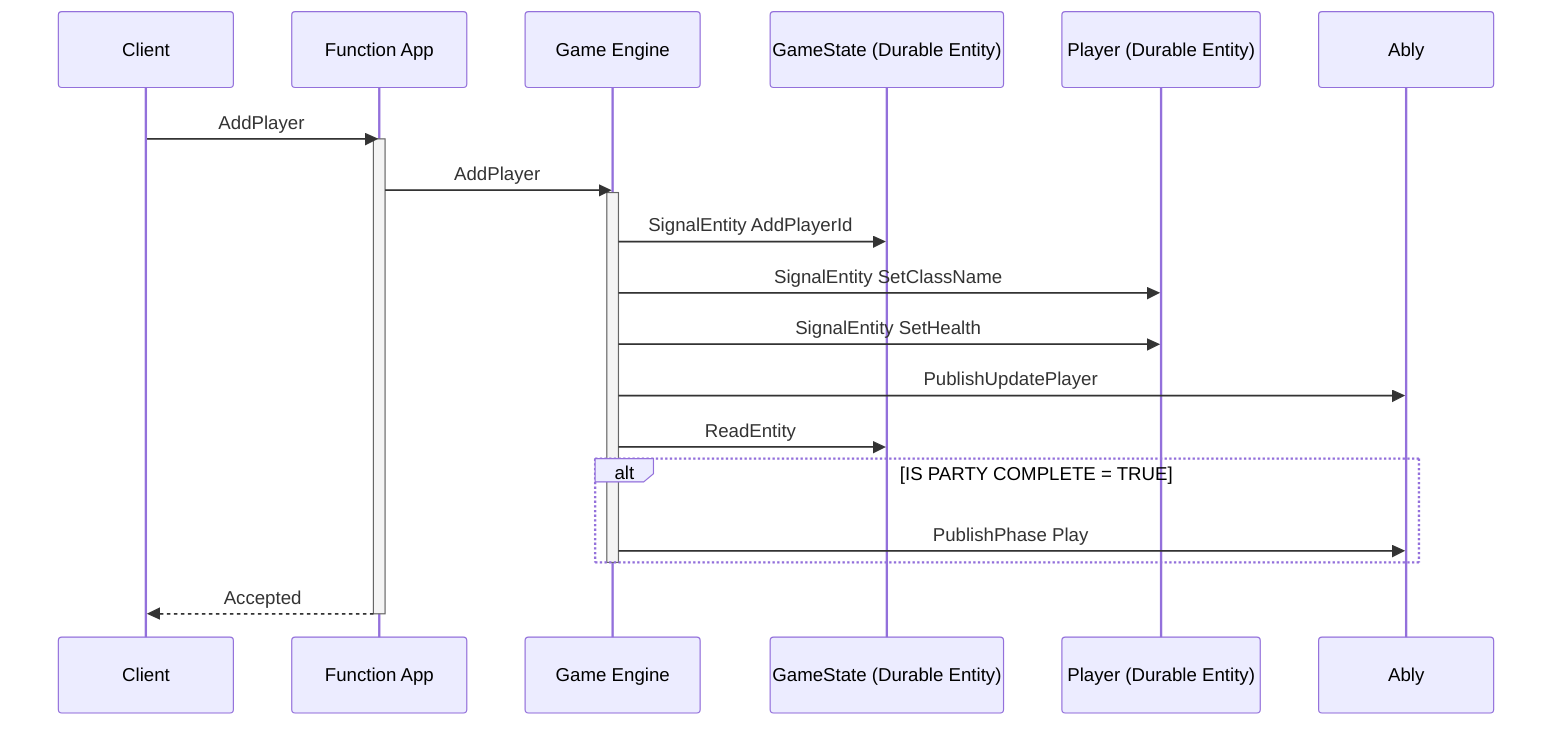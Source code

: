 sequenceDiagram
  Client ->> Function App: AddPlayer
  activate Function App
  Function App ->> Game Engine: AddPlayer
  activate Game Engine
  Game Engine ->> GameState (Durable Entity): SignalEntity AddPlayerId
  Game Engine ->> Player (Durable Entity): SignalEntity SetClassName
  Game Engine ->> Player (Durable Entity):  SignalEntity SetHealth
  Game Engine ->> Ably: PublishUpdatePlayer
  Game Engine ->> GameState (Durable Entity): ReadEntity
  alt IS PARTY COMPLETE = TRUE
    Game Engine ->> Ably: PublishPhase Play
  end
  deactivate Game Engine
  Function App -->> Client: Accepted
  deactivate Function App